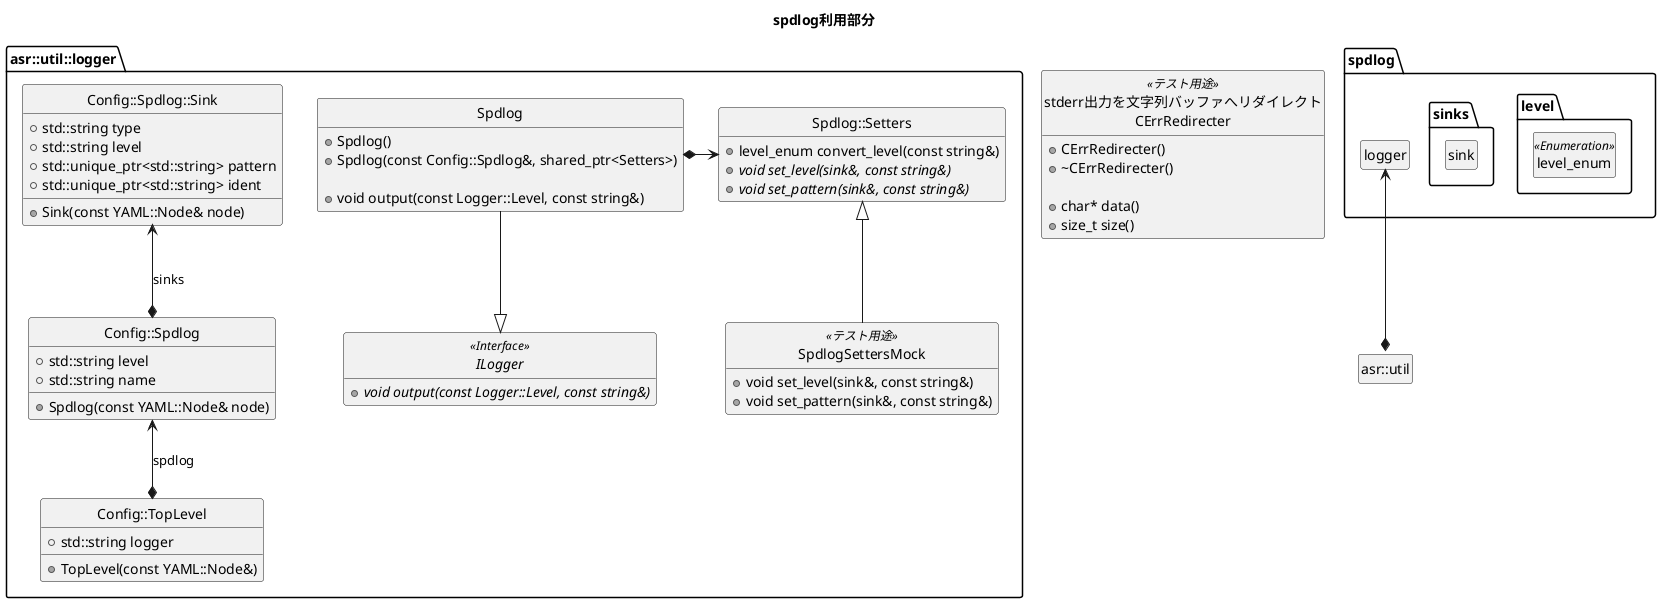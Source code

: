 @startuml class_spdlog

title spdlog利用部分

skinparam {
  monochrome true
  shadowing false
}
hide circle
hide empty members

namespace asr::util::logger {
  abstract class ILogger <<Interface>> {
    + {abstract} void output(const Logger::Level, const string&)
  }

  class Config::TopLevel {
    + std::string logger

    + TopLevel(const YAML::Node&)
  }

  class Config::Spdlog {
    + std::string level
    + std::string name

    + Spdlog(const YAML::Node& node)
  }

  class Config::Spdlog::Sink {
    + std::string type
    + std::string level
    + std::unique_ptr<std::string> pattern
    + std::unique_ptr<std::string> ident

    + Sink(const YAML::Node& node)
  }

  class Spdlog {
    + Spdlog()
    + Spdlog(const Config::Spdlog&, shared_ptr<Setters>)

    + void output(const Logger::Level, const string&)
  }

  class Spdlog::Setters {
    + level_enum convert_level(const string&)
    + {abstract} void set_level(sink&, const string&)
    + {abstract} void set_pattern(sink&, const string&)
  }

  class SpdlogSettersMock <<テスト用途>> {
    + void set_level(sink&, const string&)
    + void set_pattern(sink&, const string&)
  }

  ILogger <|-u- Spdlog
  Spdlog::Setters <|-- SpdlogSettersMock

  Spdlog *-r-> Spdlog::Setters
  Config::TopLevel *-u-> Config::Spdlog : spdlog
  Config::Spdlog *-u-> Config::Spdlog::Sink : sinks
}

namespace spdlog {
  class logger

  namespace level {
    class level_enum <<Enumeration>>
  }

  namespace sinks {
    class sink
  }
}

class "stderr出力を文字列バッファへリダイレクト\nCErrRedirecter" as CErrRedirecter <<テスト用途>> {
  + CErrRedirecter()
  + ~CErrRedirecter()

  + char* data()
  + size_t size()
}

asr::util::logger.Spdlog *-u-> spdlog.logger

@enduml
